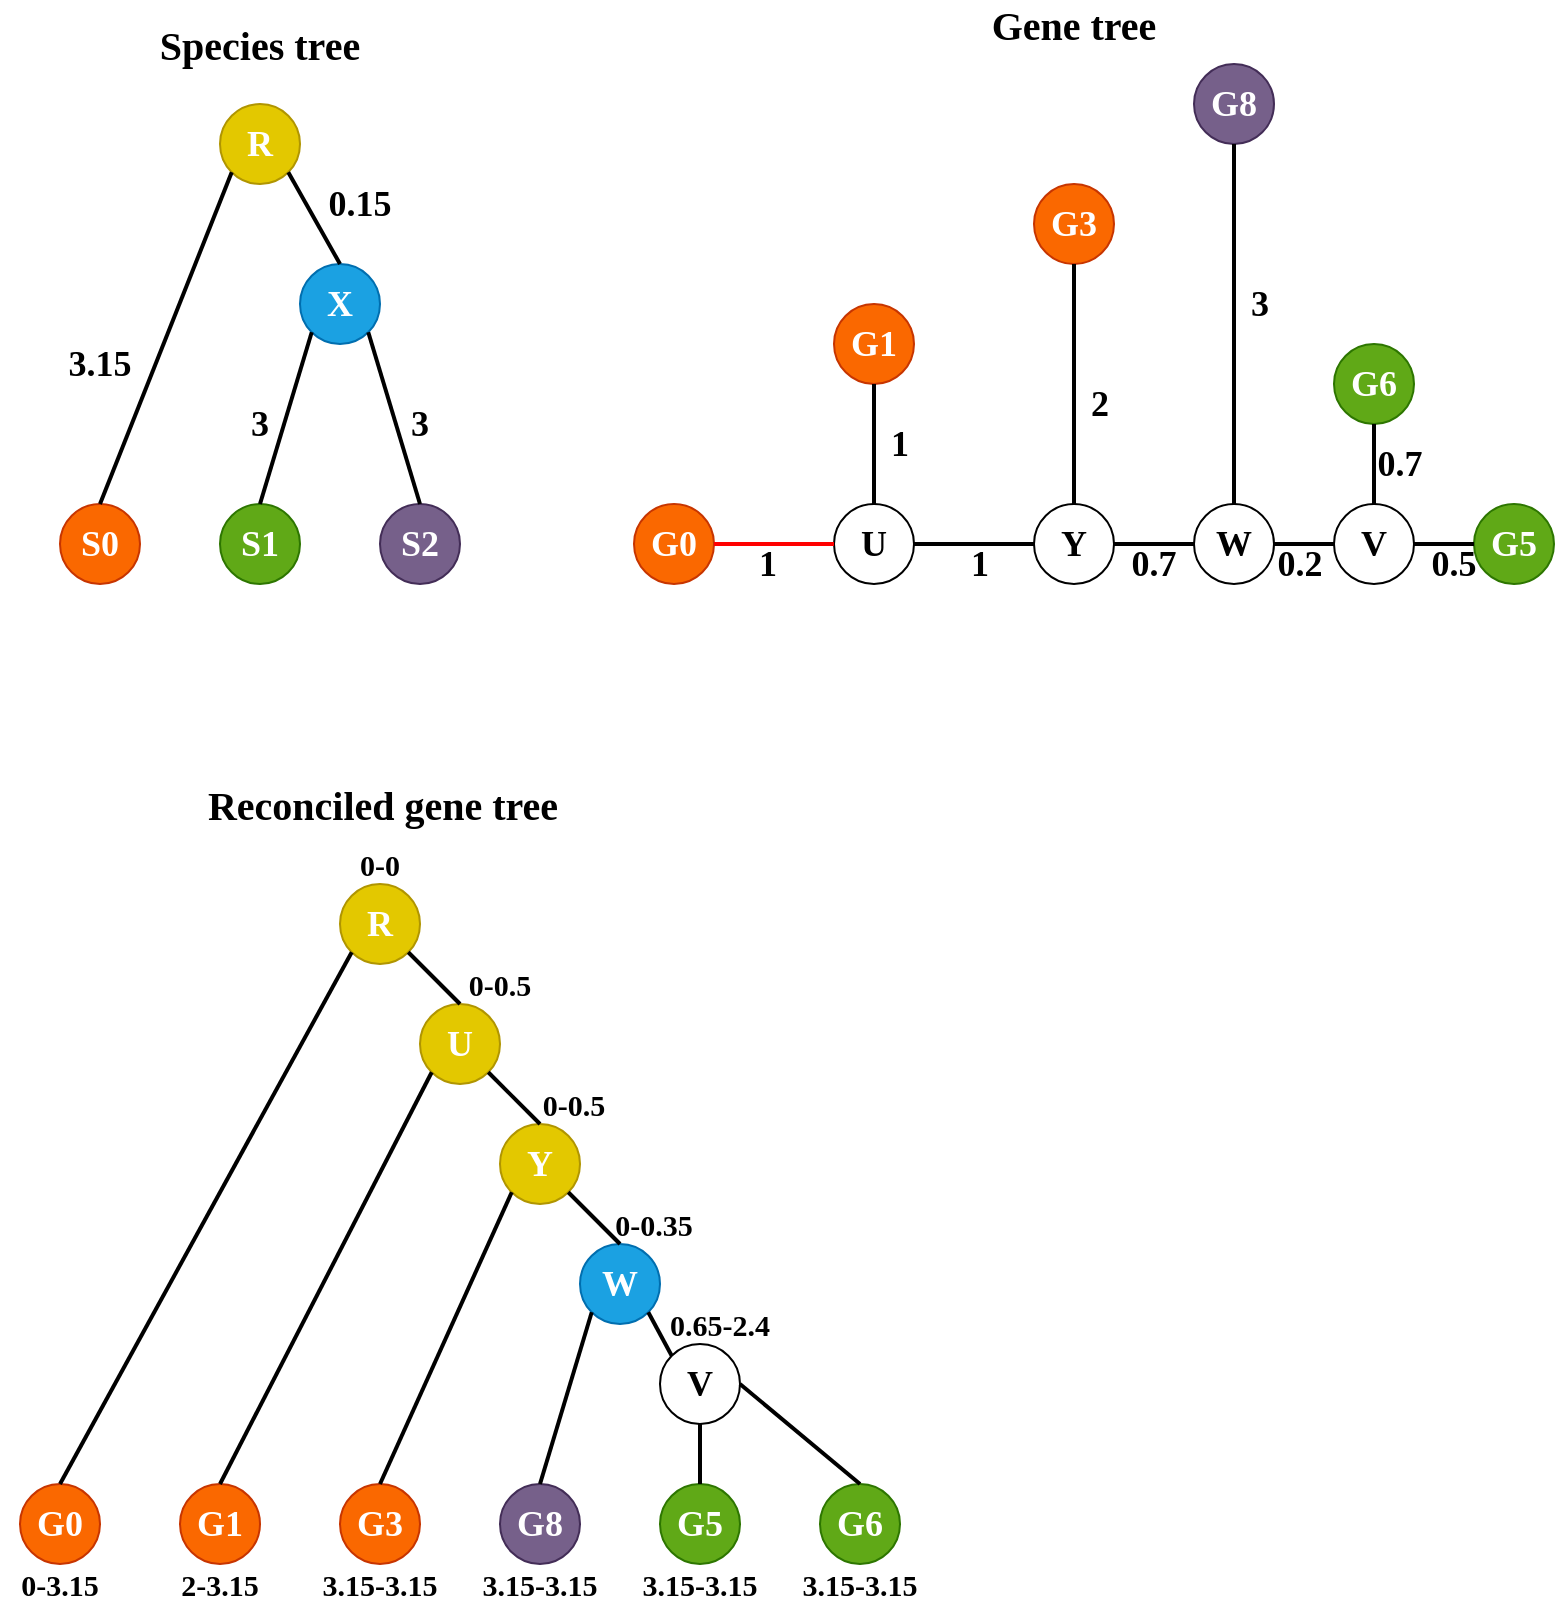 <mxfile version="14.4.7" type="device"><diagram id="nSx8RggoO6JjjZKIx9K8" name="Page-1"><mxGraphModel dx="868" dy="450" grid="1" gridSize="10" guides="1" tooltips="1" connect="1" arrows="1" fold="1" page="1" pageScale="1" pageWidth="827" pageHeight="1169" math="0" shadow="0"><root><mxCell id="0"/><mxCell id="1" parent="0"/><mxCell id="0UD9fRAGKJi85Bntc0nZ-1" value="&lt;span style=&quot;font-size: 18px;&quot;&gt;&lt;font style=&quot;font-size: 18px;&quot;&gt;S0&lt;/font&gt;&lt;/span&gt;" style="ellipse;whiteSpace=wrap;html=1;aspect=fixed;fontSize=18;fontStyle=1;fontFamily=Times New Roman;fillColor=#fa6800;strokeColor=#C73500;fontColor=#ffffff;" vertex="1" parent="1"><mxGeometry x="60" y="320" width="40" height="40" as="geometry"/></mxCell><mxCell id="0UD9fRAGKJi85Bntc0nZ-2" value="&lt;font style=&quot;font-size: 18px&quot;&gt;&lt;span style=&quot;font-size: 18px&quot;&gt;S1&lt;/span&gt;&lt;/font&gt;" style="ellipse;whiteSpace=wrap;html=1;aspect=fixed;fontSize=18;fontStyle=1;fontFamily=Times New Roman;fillColor=#60a917;strokeColor=#2D7600;fontColor=#ffffff;" vertex="1" parent="1"><mxGeometry x="140" y="320" width="40" height="40" as="geometry"/></mxCell><mxCell id="0UD9fRAGKJi85Bntc0nZ-3" value="S2" style="ellipse;whiteSpace=wrap;html=1;aspect=fixed;fontSize=18;fontStyle=1;fontFamily=Times New Roman;fillColor=#76608a;strokeColor=#432D57;fontColor=#ffffff;" vertex="1" parent="1"><mxGeometry x="220" y="320" width="40" height="40" as="geometry"/></mxCell><mxCell id="0UD9fRAGKJi85Bntc0nZ-5" value="X" style="ellipse;whiteSpace=wrap;html=1;aspect=fixed;fontSize=18;fontStyle=1;fontFamily=Times New Roman;fillColor=#1ba1e2;strokeColor=#006EAF;fontColor=#ffffff;" vertex="1" parent="1"><mxGeometry x="180" y="200" width="40" height="40" as="geometry"/></mxCell><mxCell id="0UD9fRAGKJi85Bntc0nZ-6" value="&lt;font style=&quot;font-size: 18px&quot;&gt;&lt;span style=&quot;font-size: 18px&quot;&gt;R&lt;/span&gt;&lt;/font&gt;" style="ellipse;whiteSpace=wrap;html=1;aspect=fixed;fontSize=18;fontStyle=1;fontFamily=Times New Roman;fillColor=#e3c800;strokeColor=#B09500;fontColor=#ffffff;" vertex="1" parent="1"><mxGeometry x="140" y="120" width="40" height="40" as="geometry"/></mxCell><mxCell id="0UD9fRAGKJi85Bntc0nZ-7" value="" style="endArrow=none;html=1;fontFamily=Times New Roman;fontSize=18;exitX=0.5;exitY=0;exitDx=0;exitDy=0;entryX=1;entryY=1;entryDx=0;entryDy=0;strokeWidth=2;" edge="1" parent="1" source="0UD9fRAGKJi85Bntc0nZ-3" target="0UD9fRAGKJi85Bntc0nZ-5"><mxGeometry width="50" height="50" relative="1" as="geometry"><mxPoint x="360" y="270" as="sourcePoint"/><mxPoint x="410" y="220" as="targetPoint"/></mxGeometry></mxCell><mxCell id="0UD9fRAGKJi85Bntc0nZ-8" value="" style="endArrow=none;html=1;fontFamily=Times New Roman;fontSize=18;exitX=0;exitY=1;exitDx=0;exitDy=0;entryX=0.5;entryY=0;entryDx=0;entryDy=0;strokeWidth=2;" edge="1" parent="1" source="0UD9fRAGKJi85Bntc0nZ-5" target="0UD9fRAGKJi85Bntc0nZ-2"><mxGeometry width="50" height="50" relative="1" as="geometry"><mxPoint x="250" y="330" as="sourcePoint"/><mxPoint x="224.142" y="244.142" as="targetPoint"/></mxGeometry></mxCell><mxCell id="0UD9fRAGKJi85Bntc0nZ-9" value="" style="endArrow=none;html=1;fontFamily=Times New Roman;fontSize=18;exitX=0;exitY=1;exitDx=0;exitDy=0;entryX=0.5;entryY=0;entryDx=0;entryDy=0;strokeWidth=2;" edge="1" parent="1" source="0UD9fRAGKJi85Bntc0nZ-6" target="0UD9fRAGKJi85Bntc0nZ-1"><mxGeometry width="50" height="50" relative="1" as="geometry"><mxPoint x="250" y="330" as="sourcePoint"/><mxPoint x="224.142" y="244.142" as="targetPoint"/></mxGeometry></mxCell><mxCell id="0UD9fRAGKJi85Bntc0nZ-10" value="" style="endArrow=none;html=1;fontFamily=Times New Roman;fontSize=18;exitX=1;exitY=1;exitDx=0;exitDy=0;entryX=0.5;entryY=0;entryDx=0;entryDy=0;strokeWidth=2;" edge="1" parent="1" source="0UD9fRAGKJi85Bntc0nZ-6" target="0UD9fRAGKJi85Bntc0nZ-5"><mxGeometry width="50" height="50" relative="1" as="geometry"><mxPoint x="155.858" y="164.142" as="sourcePoint"/><mxPoint x="90" y="330" as="targetPoint"/></mxGeometry></mxCell><mxCell id="0UD9fRAGKJi85Bntc0nZ-11" value="&lt;b&gt;3&lt;/b&gt;" style="text;html=1;strokeColor=none;fillColor=none;align=center;verticalAlign=middle;whiteSpace=wrap;rounded=0;fontFamily=Times New Roman;fontSize=18;" vertex="1" parent="1"><mxGeometry x="220" y="270" width="40" height="20" as="geometry"/></mxCell><mxCell id="0UD9fRAGKJi85Bntc0nZ-12" value="&lt;b&gt;3&lt;/b&gt;" style="text;html=1;strokeColor=none;fillColor=none;align=center;verticalAlign=middle;whiteSpace=wrap;rounded=0;fontFamily=Times New Roman;fontSize=18;" vertex="1" parent="1"><mxGeometry x="140" y="270" width="40" height="20" as="geometry"/></mxCell><mxCell id="0UD9fRAGKJi85Bntc0nZ-13" value="&lt;b&gt;3.15&lt;/b&gt;" style="text;html=1;strokeColor=none;fillColor=none;align=center;verticalAlign=middle;whiteSpace=wrap;rounded=0;fontFamily=Times New Roman;fontSize=18;" vertex="1" parent="1"><mxGeometry x="60" y="240" width="40" height="20" as="geometry"/></mxCell><mxCell id="0UD9fRAGKJi85Bntc0nZ-14" value="&lt;b&gt;0.15&lt;/b&gt;" style="text;html=1;strokeColor=none;fillColor=none;align=center;verticalAlign=middle;whiteSpace=wrap;rounded=0;fontFamily=Times New Roman;fontSize=18;" vertex="1" parent="1"><mxGeometry x="190" y="160" width="40" height="20" as="geometry"/></mxCell><mxCell id="0UD9fRAGKJi85Bntc0nZ-15" value="&lt;span style=&quot;font-size: 18px&quot;&gt;&lt;font style=&quot;font-size: 18px&quot;&gt;G0&lt;/font&gt;&lt;/span&gt;" style="ellipse;whiteSpace=wrap;html=1;aspect=fixed;fontSize=18;fontStyle=1;fontFamily=Times New Roman;fillColor=#fa6800;strokeColor=#C73500;fontColor=#ffffff;" vertex="1" parent="1"><mxGeometry x="347" y="320" width="40" height="40" as="geometry"/></mxCell><mxCell id="0UD9fRAGKJi85Bntc0nZ-16" value="&lt;span style=&quot;font-size: 18px&quot;&gt;&lt;font style=&quot;font-size: 18px&quot;&gt;G1&lt;/font&gt;&lt;/span&gt;" style="ellipse;whiteSpace=wrap;html=1;aspect=fixed;fontSize=18;fontStyle=1;fontFamily=Times New Roman;fillColor=#fa6800;strokeColor=#C73500;fontColor=#ffffff;" vertex="1" parent="1"><mxGeometry x="447" y="220" width="40" height="40" as="geometry"/></mxCell><mxCell id="0UD9fRAGKJi85Bntc0nZ-17" value="&lt;span style=&quot;font-size: 18px&quot;&gt;&lt;font style=&quot;font-size: 18px&quot;&gt;U&lt;/font&gt;&lt;/span&gt;" style="ellipse;whiteSpace=wrap;html=1;aspect=fixed;fontSize=18;fontStyle=1;fontFamily=Times New Roman;" vertex="1" parent="1"><mxGeometry x="447" y="320" width="40" height="40" as="geometry"/></mxCell><mxCell id="0UD9fRAGKJi85Bntc0nZ-18" value="" style="endArrow=none;html=1;fontFamily=Times New Roman;fontSize=18;exitX=1;exitY=0.5;exitDx=0;exitDy=0;entryX=0;entryY=0.5;entryDx=0;entryDy=0;strokeWidth=2;strokeColor=#FF0000;" edge="1" parent="1" source="0UD9fRAGKJi85Bntc0nZ-15" target="0UD9fRAGKJi85Bntc0nZ-17"><mxGeometry width="50" height="50" relative="1" as="geometry"><mxPoint x="182.858" y="444.142" as="sourcePoint"/><mxPoint x="157" y="530" as="targetPoint"/></mxGeometry></mxCell><mxCell id="0UD9fRAGKJi85Bntc0nZ-19" value="" style="endArrow=none;html=1;fontFamily=Times New Roman;fontSize=18;exitX=0.5;exitY=1;exitDx=0;exitDy=0;entryX=0.5;entryY=0;entryDx=0;entryDy=0;strokeWidth=2;" edge="1" parent="1" source="0UD9fRAGKJi85Bntc0nZ-16" target="0UD9fRAGKJi85Bntc0nZ-17"><mxGeometry width="50" height="50" relative="1" as="geometry"><mxPoint x="397" y="350" as="sourcePoint"/><mxPoint x="457" y="350" as="targetPoint"/></mxGeometry></mxCell><mxCell id="0UD9fRAGKJi85Bntc0nZ-20" value="&lt;span style=&quot;font-size: 18px&quot;&gt;&lt;font style=&quot;font-size: 18px&quot;&gt;G5&lt;/font&gt;&lt;/span&gt;" style="ellipse;whiteSpace=wrap;html=1;aspect=fixed;fontSize=18;fontStyle=1;fontFamily=Times New Roman;fillColor=#60a917;strokeColor=#2D7600;fontColor=#ffffff;" vertex="1" parent="1"><mxGeometry x="767" y="320" width="40" height="40" as="geometry"/></mxCell><mxCell id="0UD9fRAGKJi85Bntc0nZ-21" value="&lt;span style=&quot;font-size: 18px&quot;&gt;&lt;font style=&quot;font-size: 18px&quot;&gt;G6&lt;/font&gt;&lt;/span&gt;" style="ellipse;whiteSpace=wrap;html=1;aspect=fixed;fontSize=18;fontStyle=1;fontFamily=Times New Roman;fillColor=#60a917;strokeColor=#2D7600;fontColor=#ffffff;" vertex="1" parent="1"><mxGeometry x="697" y="240" width="40" height="40" as="geometry"/></mxCell><mxCell id="0UD9fRAGKJi85Bntc0nZ-22" value="" style="endArrow=none;html=1;fontFamily=Times New Roman;fontSize=18;exitX=0;exitY=0.5;exitDx=0;exitDy=0;strokeWidth=2;entryX=1;entryY=0.5;entryDx=0;entryDy=0;" edge="1" parent="1" source="0UD9fRAGKJi85Bntc0nZ-20" target="0UD9fRAGKJi85Bntc0nZ-24"><mxGeometry width="50" height="50" relative="1" as="geometry"><mxPoint x="397" y="350" as="sourcePoint"/><mxPoint x="687" y="380" as="targetPoint"/></mxGeometry></mxCell><mxCell id="0UD9fRAGKJi85Bntc0nZ-23" value="" style="endArrow=none;html=1;fontFamily=Times New Roman;fontSize=18;strokeWidth=2;entryX=0.5;entryY=1;entryDx=0;entryDy=0;exitX=0.5;exitY=1;exitDx=0;exitDy=0;" edge="1" parent="1" source="0UD9fRAGKJi85Bntc0nZ-21" target="0UD9fRAGKJi85Bntc0nZ-24"><mxGeometry width="50" height="50" relative="1" as="geometry"><mxPoint x="697" y="290" as="sourcePoint"/><mxPoint x="467" y="450" as="targetPoint"/></mxGeometry></mxCell><mxCell id="0UD9fRAGKJi85Bntc0nZ-24" value="&lt;span style=&quot;font-size: 18px&quot;&gt;&lt;font style=&quot;font-size: 18px&quot;&gt;V&lt;/font&gt;&lt;/span&gt;" style="ellipse;whiteSpace=wrap;html=1;aspect=fixed;fontSize=18;fontStyle=1;fontFamily=Times New Roman;" vertex="1" parent="1"><mxGeometry x="697" y="320" width="40" height="40" as="geometry"/></mxCell><mxCell id="0UD9fRAGKJi85Bntc0nZ-25" value="&lt;span style=&quot;font-size: 18px&quot;&gt;&lt;font style=&quot;font-size: 18px&quot;&gt;G8&lt;/font&gt;&lt;/span&gt;" style="ellipse;whiteSpace=wrap;html=1;aspect=fixed;fontSize=18;fontStyle=1;fontFamily=Times New Roman;fillColor=#76608a;strokeColor=#432D57;fontColor=#ffffff;" vertex="1" parent="1"><mxGeometry x="627" y="100" width="40" height="40" as="geometry"/></mxCell><mxCell id="0UD9fRAGKJi85Bntc0nZ-26" value="" style="endArrow=none;html=1;fontFamily=Times New Roman;fontSize=18;exitX=0.5;exitY=1;exitDx=0;exitDy=0;strokeWidth=2;entryX=0.5;entryY=0;entryDx=0;entryDy=0;" edge="1" parent="1" source="0UD9fRAGKJi85Bntc0nZ-25" target="0UD9fRAGKJi85Bntc0nZ-27"><mxGeometry width="50" height="50" relative="1" as="geometry"><mxPoint x="397" y="350" as="sourcePoint"/><mxPoint x="527" y="450" as="targetPoint"/></mxGeometry></mxCell><mxCell id="0UD9fRAGKJi85Bntc0nZ-27" value="&lt;span style=&quot;font-size: 18px&quot;&gt;&lt;font style=&quot;font-size: 18px&quot;&gt;W&lt;/font&gt;&lt;/span&gt;" style="ellipse;whiteSpace=wrap;html=1;aspect=fixed;fontSize=18;fontStyle=1;fontFamily=Times New Roman;" vertex="1" parent="1"><mxGeometry x="627" y="320" width="40" height="40" as="geometry"/></mxCell><mxCell id="0UD9fRAGKJi85Bntc0nZ-28" value="" style="endArrow=none;html=1;fontFamily=Times New Roman;fontSize=18;exitX=1;exitY=0.5;exitDx=0;exitDy=0;strokeWidth=2;entryX=0;entryY=0.5;entryDx=0;entryDy=0;" edge="1" parent="1" source="0UD9fRAGKJi85Bntc0nZ-27" target="0UD9fRAGKJi85Bntc0nZ-24"><mxGeometry width="50" height="50" relative="1" as="geometry"><mxPoint x="577" y="510" as="sourcePoint"/><mxPoint x="707" y="330" as="targetPoint"/></mxGeometry></mxCell><mxCell id="0UD9fRAGKJi85Bntc0nZ-29" value="&lt;span style=&quot;font-size: 18px&quot;&gt;&lt;font style=&quot;font-size: 18px&quot;&gt;G3&lt;/font&gt;&lt;/span&gt;" style="ellipse;whiteSpace=wrap;html=1;aspect=fixed;fontSize=18;fontStyle=1;fontFamily=Times New Roman;fillColor=#fa6800;strokeColor=#C73500;fontColor=#ffffff;" vertex="1" parent="1"><mxGeometry x="547" y="160" width="40" height="40" as="geometry"/></mxCell><mxCell id="0UD9fRAGKJi85Bntc0nZ-30" value="" style="endArrow=none;html=1;fontFamily=Times New Roman;fontSize=18;exitX=0.5;exitY=1;exitDx=0;exitDy=0;strokeWidth=2;entryX=0.5;entryY=0;entryDx=0;entryDy=0;" edge="1" parent="1" source="0UD9fRAGKJi85Bntc0nZ-29" target="0UD9fRAGKJi85Bntc0nZ-32"><mxGeometry width="50" height="50" relative="1" as="geometry"><mxPoint x="397" y="350" as="sourcePoint"/><mxPoint x="647" y="420" as="targetPoint"/></mxGeometry></mxCell><mxCell id="0UD9fRAGKJi85Bntc0nZ-31" value="" style="endArrow=none;html=1;fontFamily=Times New Roman;fontSize=18;strokeWidth=2;entryX=0;entryY=0.5;entryDx=0;entryDy=0;exitX=1;exitY=0.5;exitDx=0;exitDy=0;" edge="1" parent="1" source="0UD9fRAGKJi85Bntc0nZ-32" target="0UD9fRAGKJi85Bntc0nZ-27"><mxGeometry width="50" height="50" relative="1" as="geometry"><mxPoint x="577" y="390" as="sourcePoint"/><mxPoint x="657" y="430" as="targetPoint"/></mxGeometry></mxCell><mxCell id="0UD9fRAGKJi85Bntc0nZ-32" value="&lt;span style=&quot;font-size: 18px&quot;&gt;&lt;font style=&quot;font-size: 18px&quot;&gt;Y&lt;/font&gt;&lt;/span&gt;" style="ellipse;whiteSpace=wrap;html=1;aspect=fixed;fontSize=18;fontStyle=1;fontFamily=Times New Roman;" vertex="1" parent="1"><mxGeometry x="547" y="320" width="40" height="40" as="geometry"/></mxCell><mxCell id="0UD9fRAGKJi85Bntc0nZ-33" value="" style="endArrow=none;html=1;fontFamily=Times New Roman;fontSize=18;exitX=1;exitY=0.5;exitDx=0;exitDy=0;strokeWidth=2;entryX=0;entryY=0.5;entryDx=0;entryDy=0;" edge="1" parent="1" source="0UD9fRAGKJi85Bntc0nZ-17" target="0UD9fRAGKJi85Bntc0nZ-32"><mxGeometry width="50" height="50" relative="1" as="geometry"><mxPoint x="477" y="270" as="sourcePoint"/><mxPoint x="527" y="350" as="targetPoint"/></mxGeometry></mxCell><mxCell id="0UD9fRAGKJi85Bntc0nZ-34" value="&lt;b&gt;1&lt;/b&gt;" style="text;html=1;strokeColor=none;fillColor=none;align=center;verticalAlign=middle;whiteSpace=wrap;rounded=0;fontFamily=Times New Roman;fontSize=18;" vertex="1" parent="1"><mxGeometry x="393.5" y="340" width="40" height="20" as="geometry"/></mxCell><mxCell id="0UD9fRAGKJi85Bntc0nZ-35" value="&lt;b&gt;3&lt;/b&gt;" style="text;html=1;strokeColor=none;fillColor=none;align=center;verticalAlign=middle;whiteSpace=wrap;rounded=0;fontFamily=Times New Roman;fontSize=18;" vertex="1" parent="1"><mxGeometry x="640" y="210" width="40" height="20" as="geometry"/></mxCell><mxCell id="0UD9fRAGKJi85Bntc0nZ-36" value="&lt;b&gt;2&lt;/b&gt;" style="text;html=1;strokeColor=none;fillColor=none;align=center;verticalAlign=middle;whiteSpace=wrap;rounded=0;fontFamily=Times New Roman;fontSize=18;" vertex="1" parent="1"><mxGeometry x="560" y="260" width="40" height="20" as="geometry"/></mxCell><mxCell id="0UD9fRAGKJi85Bntc0nZ-37" value="&lt;b&gt;1&lt;/b&gt;" style="text;html=1;strokeColor=none;fillColor=none;align=center;verticalAlign=middle;whiteSpace=wrap;rounded=0;fontFamily=Times New Roman;fontSize=18;" vertex="1" parent="1"><mxGeometry x="460" y="280" width="40" height="20" as="geometry"/></mxCell><mxCell id="0UD9fRAGKJi85Bntc0nZ-38" value="&lt;b&gt;1&lt;/b&gt;" style="text;html=1;strokeColor=none;fillColor=none;align=center;verticalAlign=middle;whiteSpace=wrap;rounded=0;fontFamily=Times New Roman;fontSize=18;" vertex="1" parent="1"><mxGeometry x="500" y="340" width="40" height="20" as="geometry"/></mxCell><mxCell id="0UD9fRAGKJi85Bntc0nZ-39" value="&lt;b&gt;0.7&lt;/b&gt;" style="text;html=1;strokeColor=none;fillColor=none;align=center;verticalAlign=middle;whiteSpace=wrap;rounded=0;fontFamily=Times New Roman;fontSize=18;" vertex="1" parent="1"><mxGeometry x="587" y="340" width="40" height="20" as="geometry"/></mxCell><mxCell id="0UD9fRAGKJi85Bntc0nZ-41" value="&lt;b&gt;0.2&lt;/b&gt;" style="text;html=1;strokeColor=none;fillColor=none;align=center;verticalAlign=middle;whiteSpace=wrap;rounded=0;fontFamily=Times New Roman;fontSize=18;" vertex="1" parent="1"><mxGeometry x="660" y="340" width="40" height="20" as="geometry"/></mxCell><mxCell id="0UD9fRAGKJi85Bntc0nZ-42" value="&lt;b&gt;0.7&lt;/b&gt;" style="text;html=1;strokeColor=none;fillColor=none;align=center;verticalAlign=middle;whiteSpace=wrap;rounded=0;fontFamily=Times New Roman;fontSize=18;" vertex="1" parent="1"><mxGeometry x="710" y="290" width="40" height="20" as="geometry"/></mxCell><mxCell id="0UD9fRAGKJi85Bntc0nZ-43" value="&lt;b&gt;0.5&lt;/b&gt;" style="text;html=1;strokeColor=none;fillColor=none;align=center;verticalAlign=middle;whiteSpace=wrap;rounded=0;fontFamily=Times New Roman;fontSize=18;" vertex="1" parent="1"><mxGeometry x="737" y="340" width="40" height="20" as="geometry"/></mxCell><mxCell id="0UD9fRAGKJi85Bntc0nZ-44" value="&lt;span style=&quot;font-size: 18px&quot;&gt;&lt;font style=&quot;font-size: 18px&quot;&gt;G0&lt;/font&gt;&lt;/span&gt;" style="ellipse;whiteSpace=wrap;html=1;aspect=fixed;fontSize=18;fontStyle=1;fontFamily=Times New Roman;fillColor=#fa6800;strokeColor=#C73500;fontColor=#ffffff;" vertex="1" parent="1"><mxGeometry x="40" y="810" width="40" height="40" as="geometry"/></mxCell><mxCell id="0UD9fRAGKJi85Bntc0nZ-45" value="&lt;span style=&quot;font-size: 18px&quot;&gt;&lt;font style=&quot;font-size: 18px&quot;&gt;R&lt;/font&gt;&lt;/span&gt;" style="ellipse;whiteSpace=wrap;html=1;aspect=fixed;fontSize=18;fontStyle=1;fontFamily=Times New Roman;fillColor=#e3c800;strokeColor=#B09500;fontColor=#ffffff;" vertex="1" parent="1"><mxGeometry x="200" y="510" width="40" height="40" as="geometry"/></mxCell><mxCell id="0UD9fRAGKJi85Bntc0nZ-46" value="" style="endArrow=none;html=1;strokeWidth=2;fontFamily=Times New Roman;fontSize=18;exitX=0.5;exitY=0;exitDx=0;exitDy=0;entryX=0;entryY=1;entryDx=0;entryDy=0;" edge="1" parent="1" source="0UD9fRAGKJi85Bntc0nZ-44" target="0UD9fRAGKJi85Bntc0nZ-45"><mxGeometry width="50" height="50" relative="1" as="geometry"><mxPoint x="410" y="690" as="sourcePoint"/><mxPoint x="460" y="640" as="targetPoint"/></mxGeometry></mxCell><mxCell id="0UD9fRAGKJi85Bntc0nZ-47" value="&lt;span style=&quot;font-size: 18px&quot;&gt;&lt;font style=&quot;font-size: 18px&quot;&gt;U&lt;/font&gt;&lt;/span&gt;" style="ellipse;whiteSpace=wrap;html=1;aspect=fixed;fontSize=18;fontStyle=1;fontFamily=Times New Roman;fillColor=#e3c800;strokeColor=#B09500;fontColor=#ffffff;" vertex="1" parent="1"><mxGeometry x="240" y="570" width="40" height="40" as="geometry"/></mxCell><mxCell id="0UD9fRAGKJi85Bntc0nZ-48" value="&lt;span style=&quot;font-size: 18px&quot;&gt;&lt;font style=&quot;font-size: 18px&quot;&gt;G1&lt;/font&gt;&lt;/span&gt;" style="ellipse;whiteSpace=wrap;html=1;aspect=fixed;fontSize=18;fontStyle=1;fontFamily=Times New Roman;fillColor=#fa6800;strokeColor=#C73500;fontColor=#ffffff;" vertex="1" parent="1"><mxGeometry x="120" y="810" width="40" height="40" as="geometry"/></mxCell><mxCell id="0UD9fRAGKJi85Bntc0nZ-49" value="" style="endArrow=none;html=1;strokeColor=#000000;strokeWidth=2;fontFamily=Times New Roman;fontSize=18;entryX=0;entryY=1;entryDx=0;entryDy=0;exitX=0.5;exitY=0;exitDx=0;exitDy=0;" edge="1" parent="1" source="0UD9fRAGKJi85Bntc0nZ-48" target="0UD9fRAGKJi85Bntc0nZ-47"><mxGeometry width="50" height="50" relative="1" as="geometry"><mxPoint x="410" y="600" as="sourcePoint"/><mxPoint x="460" y="550" as="targetPoint"/></mxGeometry></mxCell><mxCell id="0UD9fRAGKJi85Bntc0nZ-50" value="" style="endArrow=none;html=1;strokeColor=#000000;strokeWidth=2;fontFamily=Times New Roman;fontSize=18;entryX=1;entryY=1;entryDx=0;entryDy=0;exitX=0.5;exitY=0;exitDx=0;exitDy=0;" edge="1" parent="1" source="0UD9fRAGKJi85Bntc0nZ-47" target="0UD9fRAGKJi85Bntc0nZ-45"><mxGeometry width="50" height="50" relative="1" as="geometry"><mxPoint x="410" y="600" as="sourcePoint"/><mxPoint x="460" y="550" as="targetPoint"/></mxGeometry></mxCell><mxCell id="0UD9fRAGKJi85Bntc0nZ-51" value="&lt;span style=&quot;font-size: 18px&quot;&gt;&lt;font style=&quot;font-size: 18px&quot;&gt;Y&lt;/font&gt;&lt;/span&gt;" style="ellipse;whiteSpace=wrap;html=1;aspect=fixed;fontSize=18;fontStyle=1;fontFamily=Times New Roman;fillColor=#e3c800;strokeColor=#B09500;fontColor=#ffffff;" vertex="1" parent="1"><mxGeometry x="280" y="630" width="40" height="40" as="geometry"/></mxCell><mxCell id="0UD9fRAGKJi85Bntc0nZ-52" value="" style="endArrow=none;html=1;strokeColor=#000000;strokeWidth=2;fontFamily=Times New Roman;fontSize=18;exitX=1;exitY=1;exitDx=0;exitDy=0;entryX=0.5;entryY=0;entryDx=0;entryDy=0;" edge="1" parent="1" source="0UD9fRAGKJi85Bntc0nZ-47" target="0UD9fRAGKJi85Bntc0nZ-51"><mxGeometry width="50" height="50" relative="1" as="geometry"><mxPoint x="410" y="600" as="sourcePoint"/><mxPoint x="460" y="550" as="targetPoint"/></mxGeometry></mxCell><mxCell id="0UD9fRAGKJi85Bntc0nZ-53" value="&lt;span style=&quot;font-size: 18px&quot;&gt;&lt;font style=&quot;font-size: 18px&quot;&gt;G3&lt;/font&gt;&lt;/span&gt;" style="ellipse;whiteSpace=wrap;html=1;aspect=fixed;fontSize=18;fontStyle=1;fontFamily=Times New Roman;fillColor=#fa6800;strokeColor=#C73500;fontColor=#ffffff;" vertex="1" parent="1"><mxGeometry x="200" y="810" width="40" height="40" as="geometry"/></mxCell><mxCell id="0UD9fRAGKJi85Bntc0nZ-54" value="" style="endArrow=none;html=1;strokeColor=#000000;strokeWidth=2;fontFamily=Times New Roman;fontSize=18;exitX=0.5;exitY=0;exitDx=0;exitDy=0;entryX=0;entryY=1;entryDx=0;entryDy=0;" edge="1" parent="1" source="0UD9fRAGKJi85Bntc0nZ-53" target="0UD9fRAGKJi85Bntc0nZ-51"><mxGeometry width="50" height="50" relative="1" as="geometry"><mxPoint x="410" y="610" as="sourcePoint"/><mxPoint x="460" y="560" as="targetPoint"/></mxGeometry></mxCell><mxCell id="0UD9fRAGKJi85Bntc0nZ-55" value="&lt;span style=&quot;font-size: 18px&quot;&gt;&lt;font style=&quot;font-size: 18px&quot;&gt;W&lt;/font&gt;&lt;/span&gt;" style="ellipse;whiteSpace=wrap;html=1;aspect=fixed;fontSize=18;fontStyle=1;fontFamily=Times New Roman;fillColor=#1ba1e2;strokeColor=#006EAF;fontColor=#ffffff;" vertex="1" parent="1"><mxGeometry x="320" y="690" width="40" height="40" as="geometry"/></mxCell><mxCell id="0UD9fRAGKJi85Bntc0nZ-57" value="" style="endArrow=none;html=1;strokeColor=#000000;strokeWidth=2;fontFamily=Times New Roman;fontSize=18;entryX=1;entryY=1;entryDx=0;entryDy=0;exitX=0.5;exitY=0;exitDx=0;exitDy=0;" edge="1" parent="1" source="0UD9fRAGKJi85Bntc0nZ-55" target="0UD9fRAGKJi85Bntc0nZ-51"><mxGeometry width="50" height="50" relative="1" as="geometry"><mxPoint x="410" y="700" as="sourcePoint"/><mxPoint x="460" y="650" as="targetPoint"/></mxGeometry></mxCell><mxCell id="0UD9fRAGKJi85Bntc0nZ-59" value="&lt;span style=&quot;font-size: 18px&quot;&gt;&lt;font style=&quot;font-size: 18px&quot;&gt;G8&lt;/font&gt;&lt;/span&gt;" style="ellipse;whiteSpace=wrap;html=1;aspect=fixed;fontSize=18;fontStyle=1;fontFamily=Times New Roman;fillColor=#76608a;strokeColor=#432D57;fontColor=#ffffff;" vertex="1" parent="1"><mxGeometry x="280" y="810" width="40" height="40" as="geometry"/></mxCell><mxCell id="0UD9fRAGKJi85Bntc0nZ-60" value="&lt;span style=&quot;font-size: 18px&quot;&gt;&lt;font style=&quot;font-size: 18px&quot;&gt;G5&lt;/font&gt;&lt;/span&gt;" style="ellipse;whiteSpace=wrap;html=1;aspect=fixed;fontSize=18;fontStyle=1;fontFamily=Times New Roman;fillColor=#60a917;strokeColor=#2D7600;fontColor=#ffffff;" vertex="1" parent="1"><mxGeometry x="360" y="810" width="40" height="40" as="geometry"/></mxCell><mxCell id="0UD9fRAGKJi85Bntc0nZ-61" value="&lt;span style=&quot;font-size: 18px&quot;&gt;&lt;font style=&quot;font-size: 18px&quot;&gt;G6&lt;/font&gt;&lt;/span&gt;" style="ellipse;whiteSpace=wrap;html=1;aspect=fixed;fontSize=18;fontStyle=1;fontFamily=Times New Roman;fillColor=#60a917;strokeColor=#2D7600;fontColor=#ffffff;" vertex="1" parent="1"><mxGeometry x="440" y="810" width="40" height="40" as="geometry"/></mxCell><mxCell id="0UD9fRAGKJi85Bntc0nZ-62" value="&lt;span style=&quot;font-size: 18px&quot;&gt;&lt;font style=&quot;font-size: 18px&quot;&gt;V&lt;/font&gt;&lt;/span&gt;" style="ellipse;whiteSpace=wrap;html=1;aspect=fixed;fontSize=18;fontStyle=1;fontFamily=Times New Roman;" vertex="1" parent="1"><mxGeometry x="360" y="740" width="40" height="40" as="geometry"/></mxCell><mxCell id="0UD9fRAGKJi85Bntc0nZ-63" value="" style="endArrow=none;html=1;strokeColor=#000000;strokeWidth=2;fontFamily=Times New Roman;fontSize=18;exitX=0.5;exitY=0;exitDx=0;exitDy=0;entryX=0;entryY=1;entryDx=0;entryDy=0;" edge="1" parent="1" source="0UD9fRAGKJi85Bntc0nZ-59" target="0UD9fRAGKJi85Bntc0nZ-55"><mxGeometry width="50" height="50" relative="1" as="geometry"><mxPoint x="230" y="820" as="sourcePoint"/><mxPoint x="295.858" y="674.142" as="targetPoint"/></mxGeometry></mxCell><mxCell id="0UD9fRAGKJi85Bntc0nZ-64" value="" style="endArrow=none;html=1;strokeColor=#000000;strokeWidth=2;fontFamily=Times New Roman;fontSize=18;exitX=0.5;exitY=0;exitDx=0;exitDy=0;entryX=0.5;entryY=1;entryDx=0;entryDy=0;" edge="1" parent="1" source="0UD9fRAGKJi85Bntc0nZ-60" target="0UD9fRAGKJi85Bntc0nZ-62"><mxGeometry width="50" height="50" relative="1" as="geometry"><mxPoint x="310" y="820" as="sourcePoint"/><mxPoint x="335.858" y="734.142" as="targetPoint"/></mxGeometry></mxCell><mxCell id="0UD9fRAGKJi85Bntc0nZ-65" value="" style="endArrow=none;html=1;strokeColor=#000000;strokeWidth=2;fontFamily=Times New Roman;fontSize=18;exitX=0;exitY=0;exitDx=0;exitDy=0;entryX=1;entryY=1;entryDx=0;entryDy=0;" edge="1" parent="1" source="0UD9fRAGKJi85Bntc0nZ-62" target="0UD9fRAGKJi85Bntc0nZ-55"><mxGeometry width="50" height="50" relative="1" as="geometry"><mxPoint x="320" y="830" as="sourcePoint"/><mxPoint x="345.858" y="744.142" as="targetPoint"/></mxGeometry></mxCell><mxCell id="0UD9fRAGKJi85Bntc0nZ-66" value="" style="endArrow=none;html=1;strokeColor=#000000;strokeWidth=2;fontFamily=Times New Roman;fontSize=18;exitX=0.5;exitY=0;exitDx=0;exitDy=0;entryX=1;entryY=0.5;entryDx=0;entryDy=0;" edge="1" parent="1" source="0UD9fRAGKJi85Bntc0nZ-61" target="0UD9fRAGKJi85Bntc0nZ-62"><mxGeometry width="50" height="50" relative="1" as="geometry"><mxPoint x="330" y="840" as="sourcePoint"/><mxPoint x="355.858" y="754.142" as="targetPoint"/></mxGeometry></mxCell><mxCell id="0UD9fRAGKJi85Bntc0nZ-68" value="&lt;b style=&quot;font-size: 15px;&quot;&gt;0-0&lt;/b&gt;" style="text;html=1;strokeColor=none;fillColor=none;align=center;verticalAlign=middle;whiteSpace=wrap;rounded=0;fontFamily=Times New Roman;fontSize=15;" vertex="1" parent="1"><mxGeometry x="200" y="490" width="40" height="20" as="geometry"/></mxCell><mxCell id="0UD9fRAGKJi85Bntc0nZ-69" value="&lt;b style=&quot;font-size: 15px;&quot;&gt;0-3.15&lt;/b&gt;" style="text;html=1;strokeColor=none;fillColor=none;align=center;verticalAlign=middle;whiteSpace=wrap;rounded=0;fontFamily=Times New Roman;fontSize=15;" vertex="1" parent="1"><mxGeometry x="30" y="850" width="60" height="20" as="geometry"/></mxCell><mxCell id="0UD9fRAGKJi85Bntc0nZ-70" value="&lt;b style=&quot;font-size: 15px;&quot;&gt;2-3.15&lt;/b&gt;" style="text;html=1;strokeColor=none;fillColor=none;align=center;verticalAlign=middle;whiteSpace=wrap;rounded=0;fontFamily=Times New Roman;fontSize=15;" vertex="1" parent="1"><mxGeometry x="110" y="850" width="60" height="20" as="geometry"/></mxCell><mxCell id="0UD9fRAGKJi85Bntc0nZ-71" value="&lt;b style=&quot;font-size: 15px;&quot;&gt;3.15-3.15&lt;/b&gt;" style="text;html=1;strokeColor=none;fillColor=none;align=center;verticalAlign=middle;whiteSpace=wrap;rounded=0;fontFamily=Times New Roman;fontSize=15;" vertex="1" parent="1"><mxGeometry x="180" y="850" width="80" height="20" as="geometry"/></mxCell><mxCell id="0UD9fRAGKJi85Bntc0nZ-72" value="&lt;b style=&quot;font-size: 15px;&quot;&gt;3.15-3.15&lt;/b&gt;" style="text;html=1;strokeColor=none;fillColor=none;align=center;verticalAlign=middle;whiteSpace=wrap;rounded=0;fontFamily=Times New Roman;fontSize=15;" vertex="1" parent="1"><mxGeometry x="260" y="850" width="80" height="20" as="geometry"/></mxCell><mxCell id="0UD9fRAGKJi85Bntc0nZ-73" value="&lt;b style=&quot;font-size: 15px;&quot;&gt;3.15-3.15&lt;/b&gt;" style="text;html=1;strokeColor=none;fillColor=none;align=center;verticalAlign=middle;whiteSpace=wrap;rounded=0;fontFamily=Times New Roman;fontSize=15;" vertex="1" parent="1"><mxGeometry x="340" y="850" width="80" height="20" as="geometry"/></mxCell><mxCell id="0UD9fRAGKJi85Bntc0nZ-74" value="&lt;b style=&quot;font-size: 15px;&quot;&gt;3.15-3.15&lt;/b&gt;" style="text;html=1;strokeColor=none;fillColor=none;align=center;verticalAlign=middle;whiteSpace=wrap;rounded=0;fontFamily=Times New Roman;fontSize=15;" vertex="1" parent="1"><mxGeometry x="420" y="850" width="80" height="20" as="geometry"/></mxCell><mxCell id="0UD9fRAGKJi85Bntc0nZ-76" value="&lt;b style=&quot;font-size: 15px&quot;&gt;0-0.5&lt;/b&gt;" style="text;html=1;strokeColor=none;fillColor=none;align=center;verticalAlign=middle;whiteSpace=wrap;rounded=0;fontFamily=Times New Roman;fontSize=15;" vertex="1" parent="1"><mxGeometry x="250" y="550" width="60" height="20" as="geometry"/></mxCell><mxCell id="0UD9fRAGKJi85Bntc0nZ-77" value="&lt;b style=&quot;font-size: 15px&quot;&gt;0-0.5&lt;/b&gt;" style="text;html=1;strokeColor=none;fillColor=none;align=center;verticalAlign=middle;whiteSpace=wrap;rounded=0;fontFamily=Times New Roman;fontSize=15;" vertex="1" parent="1"><mxGeometry x="287" y="610" width="60" height="20" as="geometry"/></mxCell><mxCell id="0UD9fRAGKJi85Bntc0nZ-78" value="&lt;b style=&quot;font-size: 15px&quot;&gt;0-0.35&lt;/b&gt;" style="text;html=1;strokeColor=none;fillColor=none;align=center;verticalAlign=middle;whiteSpace=wrap;rounded=0;fontFamily=Times New Roman;fontSize=15;" vertex="1" parent="1"><mxGeometry x="327" y="670" width="60" height="20" as="geometry"/></mxCell><mxCell id="0UD9fRAGKJi85Bntc0nZ-79" value="&lt;b style=&quot;font-size: 15px&quot;&gt;0.65-2.4&lt;/b&gt;" style="text;html=1;strokeColor=none;fillColor=none;align=center;verticalAlign=middle;whiteSpace=wrap;rounded=0;fontFamily=Times New Roman;fontSize=15;" vertex="1" parent="1"><mxGeometry x="360" y="720" width="60" height="20" as="geometry"/></mxCell><mxCell id="0UD9fRAGKJi85Bntc0nZ-80" value="&lt;b&gt;&lt;font style=&quot;font-size: 20px&quot;&gt;Species tree&lt;/font&gt;&lt;/b&gt;" style="text;html=1;strokeColor=none;fillColor=none;align=center;verticalAlign=middle;whiteSpace=wrap;rounded=0;fontFamily=Times New Roman;fontSize=15;" vertex="1" parent="1"><mxGeometry x="100" y="80" width="120" height="20" as="geometry"/></mxCell><mxCell id="0UD9fRAGKJi85Bntc0nZ-81" value="&lt;b&gt;&lt;font style=&quot;font-size: 20px&quot;&gt;Gene tree&lt;/font&gt;&lt;/b&gt;" style="text;html=1;strokeColor=none;fillColor=none;align=center;verticalAlign=middle;whiteSpace=wrap;rounded=0;fontFamily=Times New Roman;fontSize=15;" vertex="1" parent="1"><mxGeometry x="507" y="70" width="120" height="20" as="geometry"/></mxCell><mxCell id="0UD9fRAGKJi85Bntc0nZ-82" value="&lt;b&gt;&lt;font style=&quot;font-size: 20px&quot;&gt;Reconciled gene tree&lt;/font&gt;&lt;/b&gt;" style="text;html=1;strokeColor=none;fillColor=none;align=center;verticalAlign=middle;whiteSpace=wrap;rounded=0;fontFamily=Times New Roman;fontSize=15;" vertex="1" parent="1"><mxGeometry x="120" y="460" width="203" height="20" as="geometry"/></mxCell></root></mxGraphModel></diagram></mxfile>
